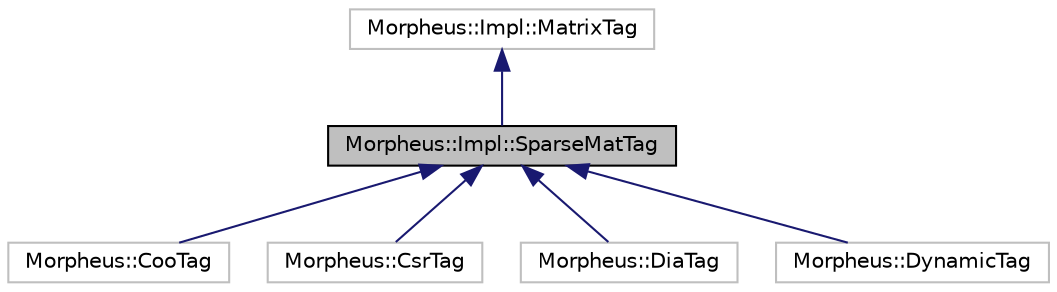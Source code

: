 digraph "Morpheus::Impl::SparseMatTag"
{
 // LATEX_PDF_SIZE
  edge [fontname="Helvetica",fontsize="10",labelfontname="Helvetica",labelfontsize="10"];
  node [fontname="Helvetica",fontsize="10",shape=record];
  Node1 [label="Morpheus::Impl::SparseMatTag",height=0.2,width=0.4,color="black", fillcolor="grey75", style="filled", fontcolor="black",tooltip=" "];
  Node2 -> Node1 [dir="back",color="midnightblue",fontsize="10",style="solid",fontname="Helvetica"];
  Node2 [label="Morpheus::Impl::MatrixTag",height=0.2,width=0.4,color="grey75", fillcolor="white", style="filled",URL="$structMorpheus_1_1Impl_1_1MatrixTag.html",tooltip=" "];
  Node1 -> Node3 [dir="back",color="midnightblue",fontsize="10",style="solid",fontname="Helvetica"];
  Node3 [label="Morpheus::CooTag",height=0.2,width=0.4,color="grey75", fillcolor="white", style="filled",URL="$structMorpheus_1_1CooTag.html",tooltip=" "];
  Node1 -> Node4 [dir="back",color="midnightblue",fontsize="10",style="solid",fontname="Helvetica"];
  Node4 [label="Morpheus::CsrTag",height=0.2,width=0.4,color="grey75", fillcolor="white", style="filled",URL="$structMorpheus_1_1CsrTag.html",tooltip=" "];
  Node1 -> Node5 [dir="back",color="midnightblue",fontsize="10",style="solid",fontname="Helvetica"];
  Node5 [label="Morpheus::DiaTag",height=0.2,width=0.4,color="grey75", fillcolor="white", style="filled",URL="$structMorpheus_1_1DiaTag.html",tooltip=" "];
  Node1 -> Node6 [dir="back",color="midnightblue",fontsize="10",style="solid",fontname="Helvetica"];
  Node6 [label="Morpheus::DynamicTag",height=0.2,width=0.4,color="grey75", fillcolor="white", style="filled",URL="$structMorpheus_1_1DynamicTag.html",tooltip=" "];
}
